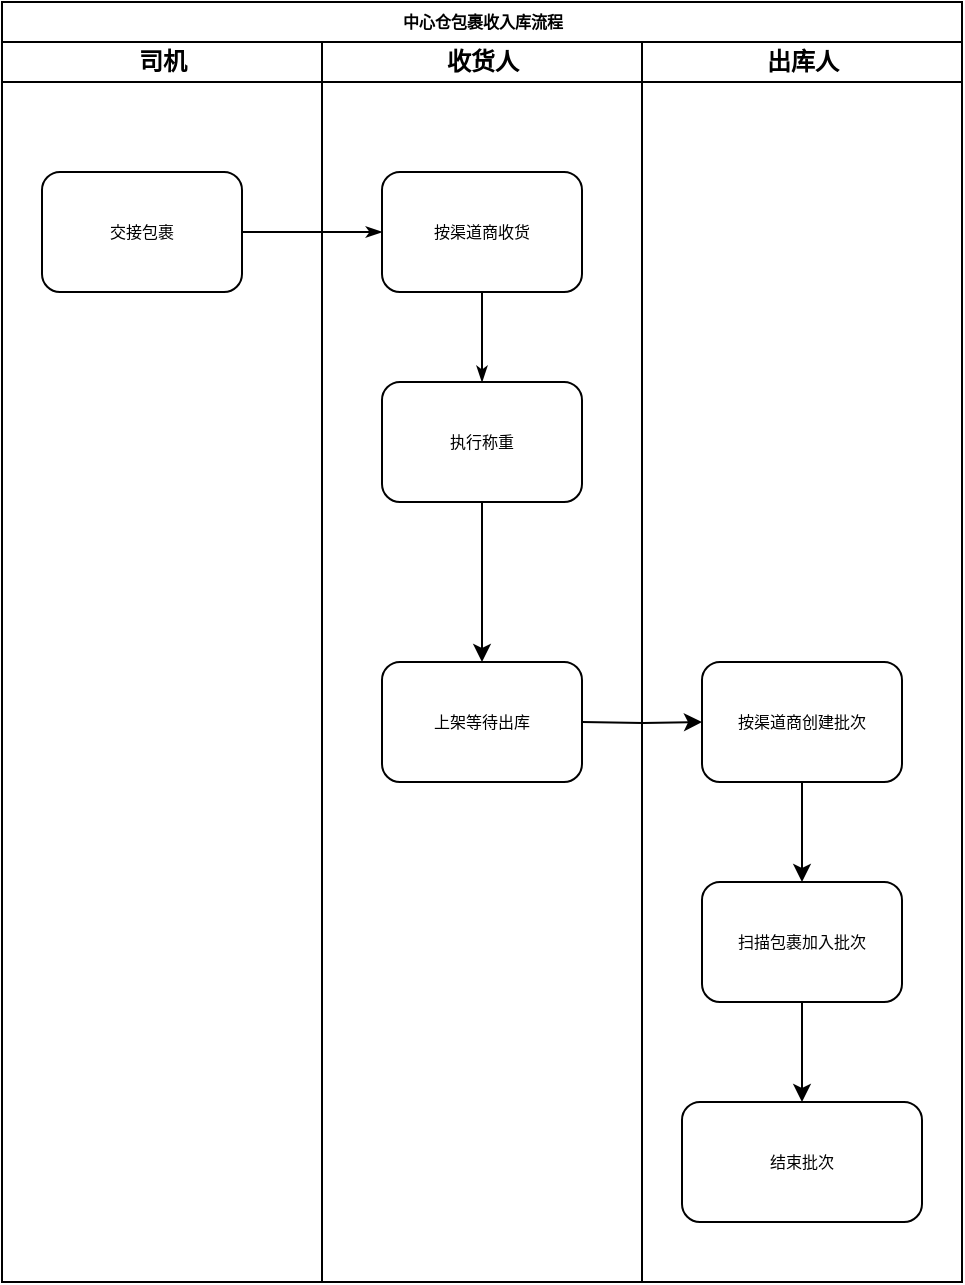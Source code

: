 <mxfile version="17.1.5" type="github"><diagram name="Page-1" id="74e2e168-ea6b-b213-b513-2b3c1d86103e"><mxGraphModel dx="2062" dy="1162" grid="1" gridSize="10" guides="1" tooltips="1" connect="1" arrows="1" fold="1" page="1" pageScale="1" pageWidth="1100" pageHeight="850" background="none" math="0" shadow="0"><root><mxCell id="0"/><mxCell id="1" parent="0"/><mxCell id="77e6c97f196da883-1" value="中心仓包裹收入库流程" style="swimlane;html=1;childLayout=stackLayout;startSize=20;rounded=0;shadow=0;labelBackgroundColor=none;strokeWidth=1;fontFamily=Verdana;fontSize=8;align=center;" parent="1" vertex="1"><mxGeometry x="320" y="80" width="480" height="640" as="geometry"/></mxCell><mxCell id="77e6c97f196da883-2" value="司机" style="swimlane;html=1;startSize=20;" parent="77e6c97f196da883-1" vertex="1"><mxGeometry y="20" width="160" height="620" as="geometry"/></mxCell><mxCell id="77e6c97f196da883-8" value="交接包裹" style="rounded=1;whiteSpace=wrap;html=1;shadow=0;labelBackgroundColor=none;strokeWidth=1;fontFamily=Verdana;fontSize=8;align=center;" parent="77e6c97f196da883-2" vertex="1"><mxGeometry x="20" y="65" width="100" height="60" as="geometry"/></mxCell><mxCell id="77e6c97f196da883-26" style="edgeStyle=orthogonalEdgeStyle;rounded=1;html=1;labelBackgroundColor=none;startArrow=none;startFill=0;startSize=5;endArrow=classicThin;endFill=1;endSize=5;jettySize=auto;orthogonalLoop=1;strokeWidth=1;fontFamily=Verdana;fontSize=8" parent="77e6c97f196da883-1" source="77e6c97f196da883-8" target="77e6c97f196da883-11" edge="1"><mxGeometry relative="1" as="geometry"/></mxCell><mxCell id="77e6c97f196da883-3" value="收货人" style="swimlane;html=1;startSize=20;" parent="77e6c97f196da883-1" vertex="1"><mxGeometry x="160" y="20" width="160" height="620" as="geometry"/></mxCell><mxCell id="77e6c97f196da883-11" value="按渠道商收货" style="rounded=1;whiteSpace=wrap;html=1;shadow=0;labelBackgroundColor=none;strokeWidth=1;fontFamily=Verdana;fontSize=8;align=center;" parent="77e6c97f196da883-3" vertex="1"><mxGeometry x="30" y="65" width="100" height="60" as="geometry"/></mxCell><mxCell id="aFzFSg-hkWJOUfNfQxSS-32" value="" style="edgeStyle=orthogonalEdgeStyle;rounded=0;orthogonalLoop=1;jettySize=auto;html=1;" edge="1" parent="77e6c97f196da883-3" source="77e6c97f196da883-9" target="aFzFSg-hkWJOUfNfQxSS-31"><mxGeometry relative="1" as="geometry"/></mxCell><mxCell id="77e6c97f196da883-9" value="执行称重" style="rounded=1;whiteSpace=wrap;html=1;shadow=0;labelBackgroundColor=none;strokeWidth=1;fontFamily=Verdana;fontSize=8;align=center;" parent="77e6c97f196da883-3" vertex="1"><mxGeometry x="30" y="170" width="100" height="60" as="geometry"/></mxCell><mxCell id="77e6c97f196da883-27" style="edgeStyle=orthogonalEdgeStyle;rounded=1;html=1;labelBackgroundColor=none;startArrow=none;startFill=0;startSize=5;endArrow=classicThin;endFill=1;endSize=5;jettySize=auto;orthogonalLoop=1;strokeWidth=1;fontFamily=Verdana;fontSize=8" parent="77e6c97f196da883-3" source="77e6c97f196da883-11" target="77e6c97f196da883-9" edge="1"><mxGeometry relative="1" as="geometry"><Array as="points"><mxPoint x="80" y="190"/><mxPoint x="80" y="190"/></Array></mxGeometry></mxCell><mxCell id="aFzFSg-hkWJOUfNfQxSS-31" value="上架等待出库" style="rounded=1;whiteSpace=wrap;html=1;shadow=0;labelBackgroundColor=none;strokeWidth=1;fontFamily=Verdana;fontSize=8;align=center;" vertex="1" parent="77e6c97f196da883-3"><mxGeometry x="30" y="310" width="100" height="60" as="geometry"/></mxCell><mxCell id="77e6c97f196da883-4" value="出库人" style="swimlane;html=1;startSize=20;" parent="77e6c97f196da883-1" vertex="1"><mxGeometry x="320" y="20" width="160" height="620" as="geometry"/></mxCell><mxCell id="aFzFSg-hkWJOUfNfQxSS-11" value="" style="edgeStyle=orthogonalEdgeStyle;rounded=0;orthogonalLoop=1;jettySize=auto;html=1;" edge="1" parent="77e6c97f196da883-4" source="aFzFSg-hkWJOUfNfQxSS-7" target="aFzFSg-hkWJOUfNfQxSS-10"><mxGeometry relative="1" as="geometry"/></mxCell><mxCell id="aFzFSg-hkWJOUfNfQxSS-7" value="按渠道商创建批次" style="rounded=1;whiteSpace=wrap;html=1;shadow=0;labelBackgroundColor=none;strokeWidth=1;fontFamily=Verdana;fontSize=8;align=center;" vertex="1" parent="77e6c97f196da883-4"><mxGeometry x="30" y="310" width="100" height="60" as="geometry"/></mxCell><mxCell id="aFzFSg-hkWJOUfNfQxSS-17" style="edgeStyle=orthogonalEdgeStyle;rounded=0;orthogonalLoop=1;jettySize=auto;html=1;entryX=0.5;entryY=0;entryDx=0;entryDy=0;" edge="1" parent="77e6c97f196da883-4" source="aFzFSg-hkWJOUfNfQxSS-10" target="aFzFSg-hkWJOUfNfQxSS-28"><mxGeometry relative="1" as="geometry"><mxPoint x="80" y="530" as="targetPoint"/></mxGeometry></mxCell><mxCell id="aFzFSg-hkWJOUfNfQxSS-10" value="扫描包裹加入批次" style="rounded=1;whiteSpace=wrap;html=1;shadow=0;labelBackgroundColor=none;strokeWidth=1;fontFamily=Verdana;fontSize=8;align=center;" vertex="1" parent="77e6c97f196da883-4"><mxGeometry x="30" y="420" width="100" height="60" as="geometry"/></mxCell><mxCell id="aFzFSg-hkWJOUfNfQxSS-28" value="结束批次" style="whiteSpace=wrap;html=1;fontSize=8;fontFamily=Verdana;rounded=1;shadow=0;labelBackgroundColor=none;strokeWidth=1;" vertex="1" parent="77e6c97f196da883-4"><mxGeometry x="20" y="530" width="120" height="60" as="geometry"/></mxCell><mxCell id="aFzFSg-hkWJOUfNfQxSS-9" style="edgeStyle=orthogonalEdgeStyle;rounded=0;orthogonalLoop=1;jettySize=auto;html=1;" edge="1" parent="77e6c97f196da883-1" target="aFzFSg-hkWJOUfNfQxSS-7"><mxGeometry relative="1" as="geometry"><mxPoint x="290" y="360" as="sourcePoint"/></mxGeometry></mxCell></root></mxGraphModel></diagram></mxfile>
